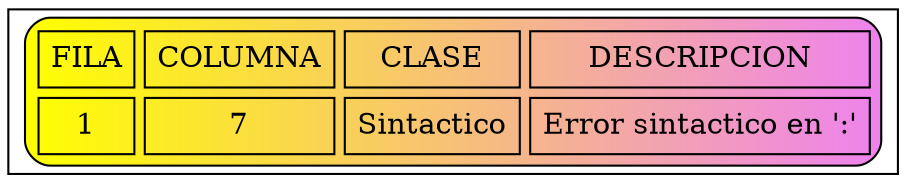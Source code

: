 digraph G{
node [shape=record];
a0 [label=<<TABLE border="1" cellspacing="5" cellpadding="5" style="rounded" bgcolor="yellow:violet">
"<TR><TD>FILA</TD><TD>COLUMNA</TD><TD>CLASE</TD><TD>DESCRIPCION</TD></TR>
<TR><TD>1</TD><TD>7</TD><TD>Sintactico</TD><TD>Error sintactico en ':'</TD></TR>
</TABLE>>];
}